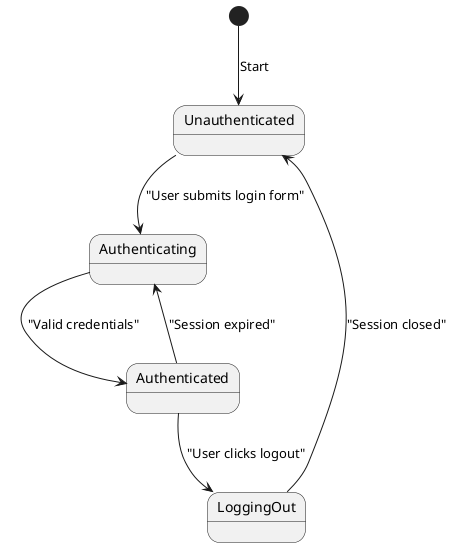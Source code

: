@startuml
[*] --> Unauthenticated: Start
Unauthenticated --> Authenticating: "User submits login form"
Authenticating --> Authenticated: "Valid credentials"

Authenticated --> LoggingOut: "User clicks logout"
LoggingOut --> Unauthenticated: "Session closed"

Authenticated --> Authenticating: "Session expired"
@enduml
